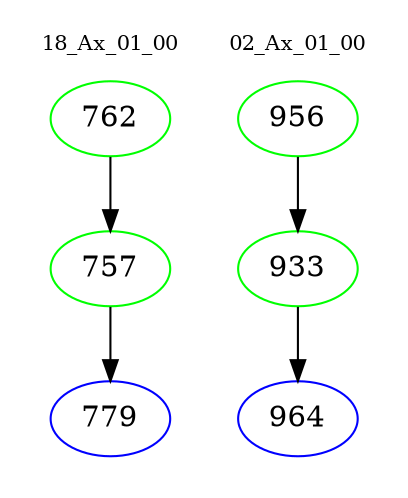 digraph{
subgraph cluster_0 {
color = white
label = "18_Ax_01_00";
fontsize=10;
T0_762 [label="762", color="green"]
T0_762 -> T0_757 [color="black"]
T0_757 [label="757", color="green"]
T0_757 -> T0_779 [color="black"]
T0_779 [label="779", color="blue"]
}
subgraph cluster_1 {
color = white
label = "02_Ax_01_00";
fontsize=10;
T1_956 [label="956", color="green"]
T1_956 -> T1_933 [color="black"]
T1_933 [label="933", color="green"]
T1_933 -> T1_964 [color="black"]
T1_964 [label="964", color="blue"]
}
}
